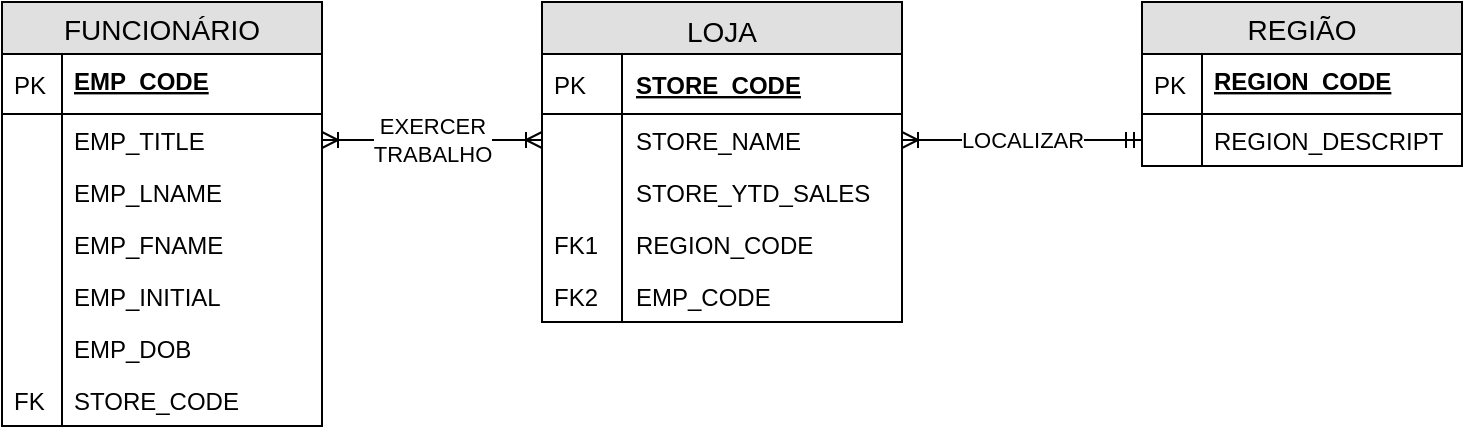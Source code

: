 <mxfile pages="1" version="11.2.9" type="github"><diagram id="e_xUSvkR7o3mpzlXZLSe" name="Page-1"><mxGraphModel dx="854" dy="468" grid="1" gridSize="10" guides="1" tooltips="1" connect="1" arrows="1" fold="1" page="1" pageScale="1" pageWidth="827" pageHeight="1169" math="0" shadow="0"><root><mxCell id="0"/><mxCell id="1" parent="0"/><mxCell id="dpGq2lsXhtZrZyC7GhTj-8" value="FUNCIONÁRIO" style="swimlane;fontStyle=0;childLayout=stackLayout;horizontal=1;startSize=26;fillColor=#e0e0e0;horizontalStack=0;resizeParent=1;resizeParentMax=0;resizeLast=0;collapsible=1;marginBottom=0;swimlaneFillColor=#ffffff;align=center;fontSize=14;" vertex="1" parent="1"><mxGeometry x="40" y="82" width="160" height="212" as="geometry"/></mxCell><mxCell id="dpGq2lsXhtZrZyC7GhTj-9" value="EMP_CODE" style="shape=partialRectangle;top=0;left=0;right=0;bottom=1;align=left;verticalAlign=top;fillColor=none;spacingLeft=34;spacingRight=4;overflow=hidden;rotatable=0;points=[[0,0.5],[1,0.5]];portConstraint=eastwest;dropTarget=0;fontStyle=5;fontSize=12;" vertex="1" parent="dpGq2lsXhtZrZyC7GhTj-8"><mxGeometry y="26" width="160" height="30" as="geometry"/></mxCell><mxCell id="dpGq2lsXhtZrZyC7GhTj-10" value="PK" style="shape=partialRectangle;top=0;left=0;bottom=0;fillColor=none;align=left;verticalAlign=middle;spacingLeft=4;spacingRight=4;overflow=hidden;rotatable=0;points=[];portConstraint=eastwest;part=1;fontSize=12;" vertex="1" connectable="0" parent="dpGq2lsXhtZrZyC7GhTj-9"><mxGeometry width="30" height="30" as="geometry"/></mxCell><mxCell id="dpGq2lsXhtZrZyC7GhTj-11" value="EMP_TITLE" style="shape=partialRectangle;top=0;left=0;right=0;bottom=0;align=left;verticalAlign=top;fillColor=none;spacingLeft=34;spacingRight=4;overflow=hidden;rotatable=0;points=[[0,0.5],[1,0.5]];portConstraint=eastwest;dropTarget=0;fontSize=12;" vertex="1" parent="dpGq2lsXhtZrZyC7GhTj-8"><mxGeometry y="56" width="160" height="26" as="geometry"/></mxCell><mxCell id="dpGq2lsXhtZrZyC7GhTj-12" value="" style="shape=partialRectangle;top=0;left=0;bottom=0;fillColor=none;align=left;verticalAlign=top;spacingLeft=4;spacingRight=4;overflow=hidden;rotatable=0;points=[];portConstraint=eastwest;part=1;fontSize=12;" vertex="1" connectable="0" parent="dpGq2lsXhtZrZyC7GhTj-11"><mxGeometry width="30" height="26" as="geometry"/></mxCell><mxCell id="dpGq2lsXhtZrZyC7GhTj-13" value="EMP_LNAME" style="shape=partialRectangle;top=0;left=0;right=0;bottom=0;align=left;verticalAlign=top;fillColor=none;spacingLeft=34;spacingRight=4;overflow=hidden;rotatable=0;points=[[0,0.5],[1,0.5]];portConstraint=eastwest;dropTarget=0;fontSize=12;" vertex="1" parent="dpGq2lsXhtZrZyC7GhTj-8"><mxGeometry y="82" width="160" height="26" as="geometry"/></mxCell><mxCell id="dpGq2lsXhtZrZyC7GhTj-14" value="" style="shape=partialRectangle;top=0;left=0;bottom=0;fillColor=none;align=left;verticalAlign=top;spacingLeft=4;spacingRight=4;overflow=hidden;rotatable=0;points=[];portConstraint=eastwest;part=1;fontSize=12;" vertex="1" connectable="0" parent="dpGq2lsXhtZrZyC7GhTj-13"><mxGeometry width="30" height="26" as="geometry"/></mxCell><mxCell id="dpGq2lsXhtZrZyC7GhTj-15" value="EMP_FNAME" style="shape=partialRectangle;top=0;left=0;right=0;bottom=0;align=left;verticalAlign=top;fillColor=none;spacingLeft=34;spacingRight=4;overflow=hidden;rotatable=0;points=[[0,0.5],[1,0.5]];portConstraint=eastwest;dropTarget=0;fontSize=12;" vertex="1" parent="dpGq2lsXhtZrZyC7GhTj-8"><mxGeometry y="108" width="160" height="26" as="geometry"/></mxCell><mxCell id="dpGq2lsXhtZrZyC7GhTj-16" value="" style="shape=partialRectangle;top=0;left=0;bottom=0;fillColor=none;align=left;verticalAlign=top;spacingLeft=4;spacingRight=4;overflow=hidden;rotatable=0;points=[];portConstraint=eastwest;part=1;fontSize=12;" vertex="1" connectable="0" parent="dpGq2lsXhtZrZyC7GhTj-15"><mxGeometry width="30" height="26" as="geometry"/></mxCell><mxCell id="dpGq2lsXhtZrZyC7GhTj-25" value="EMP_INITIAL" style="shape=partialRectangle;top=0;left=0;right=0;bottom=0;align=left;verticalAlign=top;fillColor=none;spacingLeft=34;spacingRight=4;overflow=hidden;rotatable=0;points=[[0,0.5],[1,0.5]];portConstraint=eastwest;dropTarget=0;fontSize=12;" vertex="1" parent="dpGq2lsXhtZrZyC7GhTj-8"><mxGeometry y="134" width="160" height="26" as="geometry"/></mxCell><mxCell id="dpGq2lsXhtZrZyC7GhTj-26" value="" style="shape=partialRectangle;top=0;left=0;bottom=0;fillColor=none;align=left;verticalAlign=top;spacingLeft=4;spacingRight=4;overflow=hidden;rotatable=0;points=[];portConstraint=eastwest;part=1;fontSize=12;" vertex="1" connectable="0" parent="dpGq2lsXhtZrZyC7GhTj-25"><mxGeometry width="30" height="26" as="geometry"/></mxCell><mxCell id="dpGq2lsXhtZrZyC7GhTj-27" value="EMP_DOB" style="shape=partialRectangle;top=0;left=0;right=0;bottom=0;align=left;verticalAlign=top;fillColor=none;spacingLeft=34;spacingRight=4;overflow=hidden;rotatable=0;points=[[0,0.5],[1,0.5]];portConstraint=eastwest;dropTarget=0;fontSize=12;" vertex="1" parent="dpGq2lsXhtZrZyC7GhTj-8"><mxGeometry y="160" width="160" height="26" as="geometry"/></mxCell><mxCell id="dpGq2lsXhtZrZyC7GhTj-28" value="" style="shape=partialRectangle;top=0;left=0;bottom=0;fillColor=none;align=left;verticalAlign=top;spacingLeft=4;spacingRight=4;overflow=hidden;rotatable=0;points=[];portConstraint=eastwest;part=1;fontSize=12;" vertex="1" connectable="0" parent="dpGq2lsXhtZrZyC7GhTj-27"><mxGeometry width="30" height="26" as="geometry"/></mxCell><mxCell id="dpGq2lsXhtZrZyC7GhTj-29" value="STORE_CODE" style="shape=partialRectangle;top=0;left=0;right=0;bottom=0;align=left;verticalAlign=top;fillColor=none;spacingLeft=34;spacingRight=4;overflow=hidden;rotatable=0;points=[[0,0.5],[1,0.5]];portConstraint=eastwest;dropTarget=0;fontSize=12;" vertex="1" parent="dpGq2lsXhtZrZyC7GhTj-8"><mxGeometry y="186" width="160" height="26" as="geometry"/></mxCell><mxCell id="dpGq2lsXhtZrZyC7GhTj-30" value="FK" style="shape=partialRectangle;top=0;left=0;bottom=0;fillColor=none;align=left;verticalAlign=top;spacingLeft=4;spacingRight=4;overflow=hidden;rotatable=0;points=[];portConstraint=eastwest;part=1;fontSize=12;" vertex="1" connectable="0" parent="dpGq2lsXhtZrZyC7GhTj-29"><mxGeometry width="30" height="26" as="geometry"/></mxCell><mxCell id="dpGq2lsXhtZrZyC7GhTj-33" value="LOJA" style="swimlane;fontStyle=0;childLayout=stackLayout;horizontal=1;startSize=26;fillColor=#e0e0e0;horizontalStack=0;resizeParent=1;resizeParentMax=0;resizeLast=0;collapsible=1;marginBottom=0;swimlaneFillColor=#ffffff;align=center;fontSize=14;verticalAlign=top;" vertex="1" parent="1"><mxGeometry x="310" y="82" width="180" height="160" as="geometry"/></mxCell><mxCell id="dpGq2lsXhtZrZyC7GhTj-34" value="STORE_CODE" style="shape=partialRectangle;top=0;left=0;right=0;bottom=1;align=left;verticalAlign=middle;fillColor=none;spacingLeft=45;spacingRight=4;overflow=hidden;rotatable=0;points=[[0,0.5],[1,0.5]];portConstraint=eastwest;dropTarget=0;fontStyle=5;fontSize=12;" vertex="1" parent="dpGq2lsXhtZrZyC7GhTj-33"><mxGeometry y="26" width="180" height="30" as="geometry"/></mxCell><mxCell id="dpGq2lsXhtZrZyC7GhTj-35" value="PK" style="shape=partialRectangle;top=0;left=0;bottom=0;fillColor=none;align=left;verticalAlign=middle;spacingLeft=4;spacingRight=4;overflow=hidden;rotatable=0;points=[];portConstraint=eastwest;part=1;fontSize=12;" vertex="1" connectable="0" parent="dpGq2lsXhtZrZyC7GhTj-34"><mxGeometry width="40" height="30" as="geometry"/></mxCell><mxCell id="dpGq2lsXhtZrZyC7GhTj-36" value="STORE_NAME" style="shape=partialRectangle;top=0;left=0;right=0;bottom=0;align=left;verticalAlign=top;fillColor=none;spacingLeft=45;spacingRight=4;overflow=hidden;rotatable=0;points=[[0,0.5],[1,0.5]];portConstraint=eastwest;dropTarget=0;fontSize=12;" vertex="1" parent="dpGq2lsXhtZrZyC7GhTj-33"><mxGeometry y="56" width="180" height="26" as="geometry"/></mxCell><mxCell id="dpGq2lsXhtZrZyC7GhTj-37" value="" style="shape=partialRectangle;top=0;left=0;bottom=0;fillColor=none;align=left;verticalAlign=top;spacingLeft=4;spacingRight=4;overflow=hidden;rotatable=0;points=[];portConstraint=eastwest;part=1;fontSize=12;" vertex="1" connectable="0" parent="dpGq2lsXhtZrZyC7GhTj-36"><mxGeometry width="40" height="26" as="geometry"/></mxCell><mxCell id="dpGq2lsXhtZrZyC7GhTj-38" value="STORE_YTD_SALES" style="shape=partialRectangle;top=0;left=0;right=0;bottom=0;align=left;verticalAlign=top;fillColor=none;spacingLeft=45;spacingRight=4;overflow=hidden;rotatable=0;points=[[0,0.5],[1,0.5]];portConstraint=eastwest;dropTarget=0;fontSize=12;spacing=2;" vertex="1" parent="dpGq2lsXhtZrZyC7GhTj-33"><mxGeometry y="82" width="180" height="26" as="geometry"/></mxCell><mxCell id="dpGq2lsXhtZrZyC7GhTj-39" value="" style="shape=partialRectangle;top=0;left=0;bottom=0;fillColor=none;align=left;verticalAlign=top;spacingLeft=4;spacingRight=4;overflow=hidden;rotatable=0;points=[];portConstraint=eastwest;part=1;fontSize=12;" vertex="1" connectable="0" parent="dpGq2lsXhtZrZyC7GhTj-38"><mxGeometry width="40" height="26" as="geometry"/></mxCell><mxCell id="dpGq2lsXhtZrZyC7GhTj-40" value="REGION_CODE" style="shape=partialRectangle;top=0;left=0;right=0;bottom=0;align=left;verticalAlign=top;fillColor=none;spacingLeft=45;spacingRight=4;overflow=hidden;rotatable=0;points=[[0,0.5],[1,0.5]];portConstraint=eastwest;dropTarget=0;fontSize=12;" vertex="1" parent="dpGq2lsXhtZrZyC7GhTj-33"><mxGeometry y="108" width="180" height="26" as="geometry"/></mxCell><mxCell id="dpGq2lsXhtZrZyC7GhTj-41" value="FK1" style="shape=partialRectangle;top=0;left=0;bottom=0;fillColor=none;align=left;verticalAlign=top;spacingLeft=4;spacingRight=4;overflow=hidden;rotatable=0;points=[];portConstraint=eastwest;part=1;fontSize=12;" vertex="1" connectable="0" parent="dpGq2lsXhtZrZyC7GhTj-40"><mxGeometry width="40" height="26" as="geometry"/></mxCell><mxCell id="dpGq2lsXhtZrZyC7GhTj-42" value="EMP_CODE" style="shape=partialRectangle;top=0;left=0;right=0;bottom=0;align=left;verticalAlign=top;fillColor=none;spacingLeft=45;spacingRight=4;overflow=hidden;rotatable=0;points=[[0,0.5],[1,0.5]];portConstraint=eastwest;dropTarget=0;fontSize=12;" vertex="1" parent="dpGq2lsXhtZrZyC7GhTj-33"><mxGeometry y="134" width="180" height="26" as="geometry"/></mxCell><mxCell id="dpGq2lsXhtZrZyC7GhTj-43" value="FK2" style="shape=partialRectangle;top=0;left=0;bottom=0;fillColor=none;align=left;verticalAlign=top;spacingLeft=4;spacingRight=4;overflow=hidden;rotatable=0;points=[];portConstraint=eastwest;part=1;fontSize=12;" vertex="1" connectable="0" parent="dpGq2lsXhtZrZyC7GhTj-42"><mxGeometry width="40" height="26" as="geometry"/></mxCell><mxCell id="dpGq2lsXhtZrZyC7GhTj-48" value="REGIÃO" style="swimlane;fontStyle=0;childLayout=stackLayout;horizontal=1;startSize=26;fillColor=#e0e0e0;horizontalStack=0;resizeParent=1;resizeParentMax=0;resizeLast=0;collapsible=1;marginBottom=0;swimlaneFillColor=#ffffff;align=center;fontSize=14;" vertex="1" parent="1"><mxGeometry x="610" y="82" width="160" height="82" as="geometry"/></mxCell><mxCell id="dpGq2lsXhtZrZyC7GhTj-49" value="REGION_CODE" style="shape=partialRectangle;top=0;left=0;right=0;bottom=1;align=left;verticalAlign=top;fillColor=none;spacingLeft=34;spacingRight=4;overflow=hidden;rotatable=0;points=[[0,0.5],[1,0.5]];portConstraint=eastwest;dropTarget=0;fontStyle=5;fontSize=12;" vertex="1" parent="dpGq2lsXhtZrZyC7GhTj-48"><mxGeometry y="26" width="160" height="30" as="geometry"/></mxCell><mxCell id="dpGq2lsXhtZrZyC7GhTj-50" value="PK" style="shape=partialRectangle;top=0;left=0;bottom=0;fillColor=none;align=left;verticalAlign=middle;spacingLeft=4;spacingRight=4;overflow=hidden;rotatable=0;points=[];portConstraint=eastwest;part=1;fontSize=12;" vertex="1" connectable="0" parent="dpGq2lsXhtZrZyC7GhTj-49"><mxGeometry width="30" height="30" as="geometry"/></mxCell><mxCell id="dpGq2lsXhtZrZyC7GhTj-51" value="REGION_DESCRIPT" style="shape=partialRectangle;top=0;left=0;right=0;bottom=0;align=left;verticalAlign=top;fillColor=none;spacingLeft=34;spacingRight=4;overflow=hidden;rotatable=0;points=[[0,0.5],[1,0.5]];portConstraint=eastwest;dropTarget=0;fontSize=12;" vertex="1" parent="dpGq2lsXhtZrZyC7GhTj-48"><mxGeometry y="56" width="160" height="26" as="geometry"/></mxCell><mxCell id="dpGq2lsXhtZrZyC7GhTj-52" value="" style="shape=partialRectangle;top=0;left=0;bottom=0;fillColor=none;align=left;verticalAlign=top;spacingLeft=4;spacingRight=4;overflow=hidden;rotatable=0;points=[];portConstraint=eastwest;part=1;fontSize=12;" vertex="1" connectable="0" parent="dpGq2lsXhtZrZyC7GhTj-51"><mxGeometry width="30" height="26" as="geometry"/></mxCell><mxCell id="dpGq2lsXhtZrZyC7GhTj-60" value="EXERCER&lt;br&gt;TRABALHO" style="edgeStyle=none;rounded=0;orthogonalLoop=1;jettySize=auto;html=1;exitX=1;exitY=0.5;exitDx=0;exitDy=0;startArrow=ERoneToMany;startFill=0;endArrow=ERoneToMany;endFill=0;" edge="1" parent="1" source="dpGq2lsXhtZrZyC7GhTj-11" target="dpGq2lsXhtZrZyC7GhTj-36"><mxGeometry relative="1" as="geometry"/></mxCell><mxCell id="dpGq2lsXhtZrZyC7GhTj-61" value="LOCALIZAR" style="edgeStyle=none;rounded=0;orthogonalLoop=1;jettySize=auto;html=1;exitX=1;exitY=0.5;exitDx=0;exitDy=0;entryX=0;entryY=0.5;entryDx=0;entryDy=0;startArrow=ERoneToMany;startFill=0;endArrow=ERmandOne;endFill=0;" edge="1" parent="1" source="dpGq2lsXhtZrZyC7GhTj-36" target="dpGq2lsXhtZrZyC7GhTj-51"><mxGeometry relative="1" as="geometry"/></mxCell></root></mxGraphModel></diagram></mxfile>